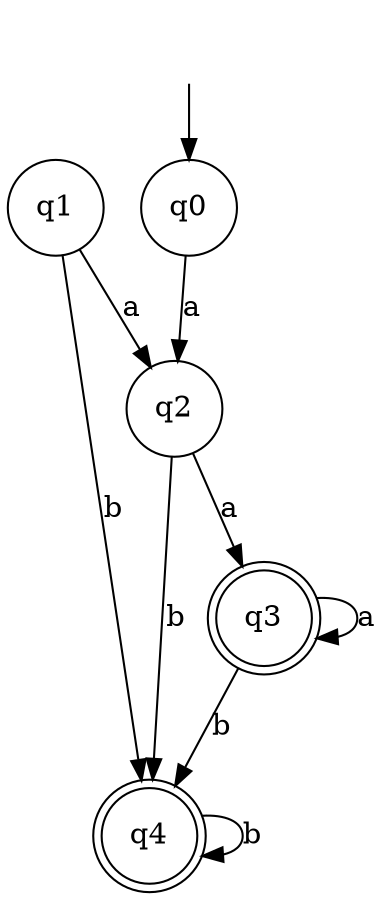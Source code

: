 digraph Automaton {

q1 [shape = circle];

q2 [shape = circle];

q3 [shape = doublecircle];

q4 [shape = doublecircle];

_nil [style = invis];

q0 [shape = circle];

q3 -> q4 [label = "b"];

_nil -> q0;

q3 -> q3 [label = "a"];

q1 -> q2 [label = "a"];

q1 -> q4 [label = "b"];

q2 -> q3 [label = "a"];

q2 -> q4 [label = "b"];

q0 -> q2 [label = "a"];

q4 -> q4 [label = "b"];

}
